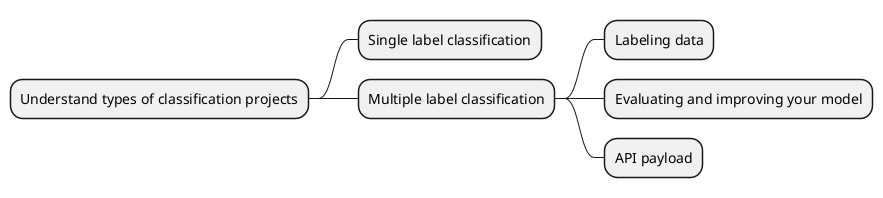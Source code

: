 @startmindmap
* Understand types of classification projects
** Single label classification
** Multiple label classification
*** Labeling data
*** Evaluating and improving your model
*** API payload
@endmindmap